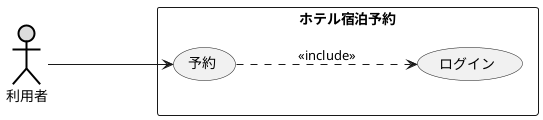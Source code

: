 @startuml 演習2-3
left to right direction
actor 利用者 #DDDDDD;line:black;line.bold;
rectangle ホテル宿泊予約 {
usecase 予約
usecase ログイン
}
予約 ...> ログイン : << include >>
利用者 ---> 予約
@enduml